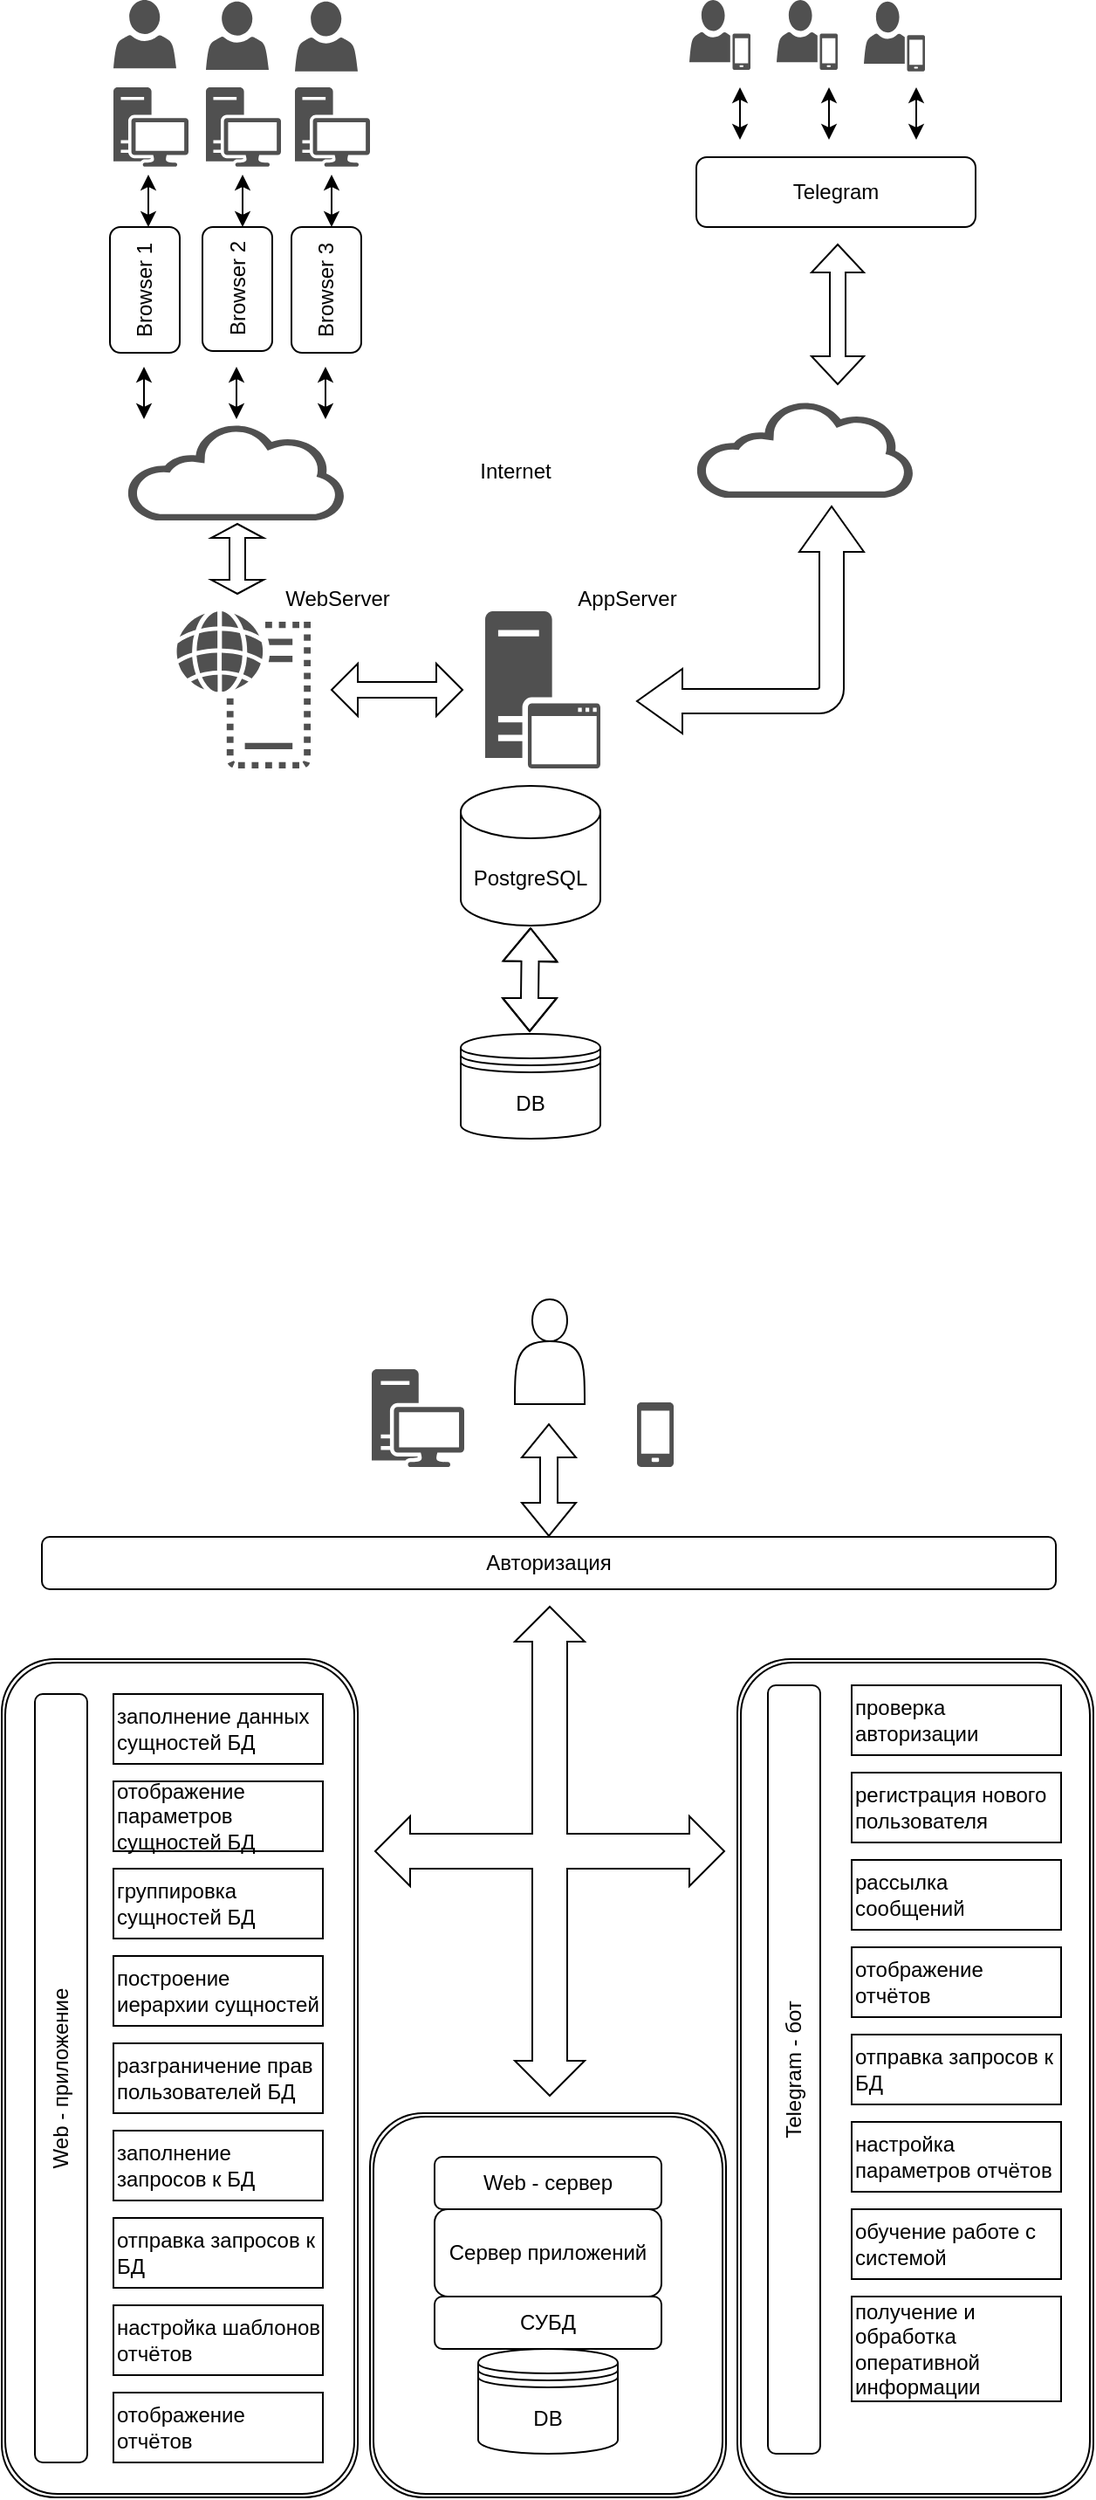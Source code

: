 <mxfile version="20.8.10" type="device"><diagram name="Page-1" id="b520641d-4fe3-3701-9064-5fc419738815"><mxGraphModel dx="1434" dy="1614" grid="1" gridSize="10" guides="1" tooltips="1" connect="1" arrows="1" fold="1" page="1" pageScale="1" pageWidth="1100" pageHeight="850" background="none" math="0" shadow="0"><root><mxCell id="0"/><mxCell id="1" parent="0"/><mxCell id="1dt1CClkFHcks8oysqxm-5" value="PostgreSQL" style="shape=cylinder3;whiteSpace=wrap;html=1;boundedLbl=1;backgroundOutline=1;size=15;" parent="1" vertex="1"><mxGeometry x="559" y="-190" width="80" height="80" as="geometry"/></mxCell><mxCell id="1dt1CClkFHcks8oysqxm-7" value="" style="shape=flexArrow;endArrow=classic;startArrow=classic;html=1;rounded=0;" parent="1" edge="1"><mxGeometry width="100" height="100" relative="1" as="geometry"><mxPoint x="598.5" y="-49" as="sourcePoint"/><mxPoint x="599" y="-109" as="targetPoint"/><Array as="points"><mxPoint x="598.5" y="-69"/></Array></mxGeometry></mxCell><mxCell id="1dt1CClkFHcks8oysqxm-12" value="DB" style="shape=datastore;whiteSpace=wrap;html=1;" parent="1" vertex="1"><mxGeometry x="559" y="-48" width="80" height="60" as="geometry"/></mxCell><mxCell id="1dt1CClkFHcks8oysqxm-13" value="" style="sketch=0;pointerEvents=1;shadow=0;dashed=0;html=1;strokeColor=none;fillColor=#505050;labelPosition=center;verticalLabelPosition=bottom;verticalAlign=top;outlineConnect=0;align=center;shape=mxgraph.office.devices.workstation;" parent="1" vertex="1"><mxGeometry x="360" y="-590" width="43" height="45.43" as="geometry"/></mxCell><mxCell id="1dt1CClkFHcks8oysqxm-17" value="" style="sketch=0;pointerEvents=1;shadow=0;dashed=0;html=1;strokeColor=none;fillColor=#505050;labelPosition=center;verticalLabelPosition=bottom;verticalAlign=top;outlineConnect=0;align=center;shape=mxgraph.office.users.mobile_user;" parent="1" vertex="1"><mxGeometry x="690" y="-640" width="35" height="40" as="geometry"/></mxCell><mxCell id="1dt1CClkFHcks8oysqxm-20" value="" style="sketch=0;pointerEvents=1;shadow=0;dashed=0;html=1;strokeColor=none;fillColor=#505050;labelPosition=center;verticalLabelPosition=bottom;verticalAlign=top;outlineConnect=0;align=center;shape=mxgraph.office.users.user;" parent="1" vertex="1"><mxGeometry x="360" y="-640" width="36" height="39.13" as="geometry"/></mxCell><mxCell id="1dt1CClkFHcks8oysqxm-21" value="" style="sketch=0;pointerEvents=1;shadow=0;dashed=0;html=1;strokeColor=none;fillColor=#505050;labelPosition=center;verticalLabelPosition=bottom;verticalAlign=top;outlineConnect=0;align=center;shape=mxgraph.office.users.user;" parent="1" vertex="1"><mxGeometry x="413" y="-639.13" width="36" height="39.13" as="geometry"/></mxCell><mxCell id="1dt1CClkFHcks8oysqxm-22" value="" style="sketch=0;pointerEvents=1;shadow=0;dashed=0;html=1;strokeColor=none;fillColor=#505050;labelPosition=center;verticalLabelPosition=bottom;verticalAlign=top;outlineConnect=0;align=center;shape=mxgraph.office.users.user;" parent="1" vertex="1"><mxGeometry x="464" y="-639.13" width="36" height="40" as="geometry"/></mxCell><mxCell id="1dt1CClkFHcks8oysqxm-23" value="" style="sketch=0;pointerEvents=1;shadow=0;dashed=0;html=1;strokeColor=none;fillColor=#505050;labelPosition=center;verticalLabelPosition=bottom;verticalAlign=top;outlineConnect=0;align=center;shape=mxgraph.office.users.mobile_user;" parent="1" vertex="1"><mxGeometry x="740" y="-640" width="35" height="40" as="geometry"/></mxCell><mxCell id="1dt1CClkFHcks8oysqxm-24" value="" style="sketch=0;pointerEvents=1;shadow=0;dashed=0;html=1;strokeColor=none;fillColor=#505050;labelPosition=center;verticalLabelPosition=bottom;verticalAlign=top;outlineConnect=0;align=center;shape=mxgraph.office.users.mobile_user;" parent="1" vertex="1"><mxGeometry x="790" y="-639.13" width="35" height="40" as="geometry"/></mxCell><mxCell id="1dt1CClkFHcks8oysqxm-25" value="" style="sketch=0;pointerEvents=1;shadow=0;dashed=0;html=1;strokeColor=none;fillColor=#505050;labelPosition=center;verticalLabelPosition=bottom;verticalAlign=top;outlineConnect=0;align=center;shape=mxgraph.office.devices.workstation;" parent="1" vertex="1"><mxGeometry x="413" y="-590" width="43" height="45.43" as="geometry"/></mxCell><mxCell id="1dt1CClkFHcks8oysqxm-26" value="" style="sketch=0;pointerEvents=1;shadow=0;dashed=0;html=1;strokeColor=none;fillColor=#505050;labelPosition=center;verticalLabelPosition=bottom;verticalAlign=top;outlineConnect=0;align=center;shape=mxgraph.office.devices.workstation;" parent="1" vertex="1"><mxGeometry x="464" y="-590" width="43" height="45.43" as="geometry"/></mxCell><mxCell id="1dt1CClkFHcks8oysqxm-28" value="Browser 1" style="rounded=1;whiteSpace=wrap;html=1;rotation=-90;" parent="1" vertex="1"><mxGeometry x="342" y="-494" width="72" height="40" as="geometry"/></mxCell><mxCell id="1dt1CClkFHcks8oysqxm-29" value="Browser 2" style="rounded=1;whiteSpace=wrap;html=1;rotation=-90;" parent="1" vertex="1"><mxGeometry x="395.5" y="-494.5" width="71" height="40" as="geometry"/></mxCell><mxCell id="1dt1CClkFHcks8oysqxm-30" value="Browser 3" style="rounded=1;whiteSpace=wrap;html=1;rotation=-90;" parent="1" vertex="1"><mxGeometry x="446" y="-494" width="72" height="40" as="geometry"/></mxCell><mxCell id="1dt1CClkFHcks8oysqxm-31" value="Telegram" style="rounded=1;whiteSpace=wrap;html=1;" parent="1" vertex="1"><mxGeometry x="694" y="-550" width="160" height="40" as="geometry"/></mxCell><mxCell id="1dt1CClkFHcks8oysqxm-32" value="" style="sketch=0;pointerEvents=1;shadow=0;dashed=0;html=1;strokeColor=none;fillColor=#505050;labelPosition=center;verticalLabelPosition=bottom;outlineConnect=0;verticalAlign=top;align=center;shape=mxgraph.office.clouds.cloud;" parent="1" vertex="1"><mxGeometry x="368" y="-397" width="126" height="55" as="geometry"/></mxCell><mxCell id="1dt1CClkFHcks8oysqxm-33" value="" style="sketch=0;pointerEvents=1;shadow=0;dashed=0;html=1;strokeColor=none;fillColor=#505050;labelPosition=center;verticalLabelPosition=bottom;verticalAlign=top;outlineConnect=0;align=center;shape=mxgraph.office.servers.virtual_web_server;direction=west;" parent="1" vertex="1"><mxGeometry x="396" y="-290" width="77" height="90" as="geometry"/></mxCell><mxCell id="1dt1CClkFHcks8oysqxm-34" value="" style="sketch=0;pointerEvents=1;shadow=0;dashed=0;html=1;strokeColor=none;fillColor=#505050;labelPosition=center;verticalLabelPosition=bottom;outlineConnect=0;verticalAlign=top;align=center;shape=mxgraph.office.clouds.cloud;" parent="1" vertex="1"><mxGeometry x="694" y="-410" width="126" height="55" as="geometry"/></mxCell><mxCell id="1dt1CClkFHcks8oysqxm-35" value="" style="sketch=0;pointerEvents=1;shadow=0;dashed=0;html=1;strokeColor=none;fillColor=#505050;labelPosition=center;verticalLabelPosition=bottom;verticalAlign=top;outlineConnect=0;align=center;shape=mxgraph.office.servers.application_server;" parent="1" vertex="1"><mxGeometry x="573" y="-290" width="66" height="90" as="geometry"/></mxCell><mxCell id="1dt1CClkFHcks8oysqxm-37" value="" style="endArrow=classic;startArrow=classic;html=1;rounded=0;" parent="1" edge="1"><mxGeometry width="50" height="50" relative="1" as="geometry"><mxPoint x="719" y="-560" as="sourcePoint"/><mxPoint x="719" y="-590" as="targetPoint"/></mxGeometry></mxCell><mxCell id="1dt1CClkFHcks8oysqxm-38" value="" style="endArrow=classic;startArrow=classic;html=1;rounded=0;" parent="1" edge="1"><mxGeometry width="50" height="50" relative="1" as="geometry"><mxPoint x="770" y="-560" as="sourcePoint"/><mxPoint x="770" y="-590" as="targetPoint"/></mxGeometry></mxCell><mxCell id="1dt1CClkFHcks8oysqxm-39" value="" style="endArrow=classic;startArrow=classic;html=1;rounded=0;" parent="1" edge="1"><mxGeometry width="50" height="50" relative="1" as="geometry"><mxPoint x="820" y="-560" as="sourcePoint"/><mxPoint x="820" y="-590" as="targetPoint"/></mxGeometry></mxCell><mxCell id="1dt1CClkFHcks8oysqxm-40" value="" style="endArrow=classic;startArrow=classic;html=1;rounded=0;" parent="1" edge="1"><mxGeometry width="50" height="50" relative="1" as="geometry"><mxPoint x="380" y="-510" as="sourcePoint"/><mxPoint x="380" y="-540" as="targetPoint"/></mxGeometry></mxCell><mxCell id="1dt1CClkFHcks8oysqxm-41" value="" style="endArrow=classic;startArrow=classic;html=1;rounded=0;" parent="1" edge="1"><mxGeometry width="50" height="50" relative="1" as="geometry"><mxPoint x="434" y="-510" as="sourcePoint"/><mxPoint x="434" y="-540" as="targetPoint"/></mxGeometry></mxCell><mxCell id="1dt1CClkFHcks8oysqxm-42" value="" style="endArrow=classic;startArrow=classic;html=1;rounded=0;" parent="1" edge="1"><mxGeometry width="50" height="50" relative="1" as="geometry"><mxPoint x="485" y="-510" as="sourcePoint"/><mxPoint x="485" y="-540" as="targetPoint"/></mxGeometry></mxCell><mxCell id="1dt1CClkFHcks8oysqxm-43" value="" style="endArrow=classic;startArrow=classic;html=1;rounded=0;" parent="1" edge="1"><mxGeometry width="50" height="50" relative="1" as="geometry"><mxPoint x="377.5" y="-400" as="sourcePoint"/><mxPoint x="377.5" y="-430" as="targetPoint"/></mxGeometry></mxCell><mxCell id="1dt1CClkFHcks8oysqxm-44" value="" style="endArrow=classic;startArrow=classic;html=1;rounded=0;" parent="1" edge="1"><mxGeometry width="50" height="50" relative="1" as="geometry"><mxPoint x="430.5" y="-400" as="sourcePoint"/><mxPoint x="430.5" y="-430" as="targetPoint"/></mxGeometry></mxCell><mxCell id="1dt1CClkFHcks8oysqxm-45" value="" style="endArrow=classic;startArrow=classic;html=1;rounded=0;" parent="1" edge="1"><mxGeometry width="50" height="50" relative="1" as="geometry"><mxPoint x="481.5" y="-400" as="sourcePoint"/><mxPoint x="481.5" y="-430" as="targetPoint"/></mxGeometry></mxCell><mxCell id="1dt1CClkFHcks8oysqxm-48" value="" style="shape=doubleArrow;direction=south;whiteSpace=wrap;html=1;" parent="1" vertex="1"><mxGeometry x="416" y="-340" width="30" height="40" as="geometry"/></mxCell><mxCell id="1dt1CClkFHcks8oysqxm-51" value="" style="shape=doubleArrow;direction=south;whiteSpace=wrap;html=1;rotation=90;" parent="1" vertex="1"><mxGeometry x="507.5" y="-282.5" width="30" height="75" as="geometry"/></mxCell><mxCell id="1dt1CClkFHcks8oysqxm-52" value="" style="shape=doubleArrow;direction=south;whiteSpace=wrap;html=1;" parent="1" vertex="1"><mxGeometry x="760" y="-500" width="30" height="80" as="geometry"/></mxCell><mxCell id="1dt1CClkFHcks8oysqxm-57" value="" style="html=1;shadow=0;dashed=0;align=center;verticalAlign=middle;shape=mxgraph.arrows2.bendDoubleArrow;dy=7;dx=26;arrowHead=37;rounded=1;rotation=-180;" parent="1" vertex="1"><mxGeometry x="660" y="-350" width="130" height="130" as="geometry"/></mxCell><mxCell id="1dt1CClkFHcks8oysqxm-58" value="Internet" style="text;html=1;align=center;verticalAlign=middle;resizable=0;points=[];autosize=1;strokeColor=none;fillColor=none;" parent="1" vertex="1"><mxGeometry x="560" y="-385" width="60" height="30" as="geometry"/></mxCell><mxCell id="1dt1CClkFHcks8oysqxm-59" value="WebServer" style="text;html=1;align=center;verticalAlign=middle;resizable=0;points=[];autosize=1;strokeColor=none;fillColor=none;" parent="1" vertex="1"><mxGeometry x="448" y="-312" width="80" height="30" as="geometry"/></mxCell><mxCell id="1dt1CClkFHcks8oysqxm-60" value="AppServer" style="text;html=1;align=center;verticalAlign=middle;resizable=0;points=[];autosize=1;strokeColor=none;fillColor=none;" parent="1" vertex="1"><mxGeometry x="614" y="-312" width="80" height="30" as="geometry"/></mxCell><mxCell id="PULD30M9lQkgxNHhs9qU-26" value="Авторизация" style="rounded=1;whiteSpace=wrap;html=1;" vertex="1" parent="1"><mxGeometry x="319" y="240" width="581" height="30" as="geometry"/></mxCell><mxCell id="PULD30M9lQkgxNHhs9qU-27" value="&lt;div style=&quot;&quot;&gt;&lt;span style=&quot;background-color: initial;&quot;&gt;заполнение данных сущностей БД&lt;/span&gt;&lt;/div&gt;" style="rounded=0;whiteSpace=wrap;html=1;align=left;" vertex="1" parent="1"><mxGeometry x="360" y="330" width="120" height="40" as="geometry"/></mxCell><mxCell id="PULD30M9lQkgxNHhs9qU-28" value="&lt;div style=&quot;&quot;&gt;&lt;span style=&quot;background-color: initial;&quot;&gt;группировка сущностей БД&lt;/span&gt;&lt;/div&gt;" style="rounded=0;whiteSpace=wrap;html=1;align=left;" vertex="1" parent="1"><mxGeometry x="360" y="430" width="120" height="40" as="geometry"/></mxCell><mxCell id="PULD30M9lQkgxNHhs9qU-29" value="&lt;div style=&quot;&quot;&gt;&lt;span style=&quot;background-color: initial;&quot;&gt;разграничение прав пользователей БД&lt;/span&gt;&lt;/div&gt;" style="rounded=0;whiteSpace=wrap;html=1;align=left;" vertex="1" parent="1"><mxGeometry x="360" y="530" width="120" height="40" as="geometry"/></mxCell><mxCell id="PULD30M9lQkgxNHhs9qU-30" value="&lt;div style=&quot;&quot;&gt;&lt;span style=&quot;background-color: initial;&quot;&gt;построение иерархии сущностей&lt;/span&gt;&lt;/div&gt;" style="rounded=0;whiteSpace=wrap;html=1;align=left;" vertex="1" parent="1"><mxGeometry x="360" y="480" width="120" height="40" as="geometry"/></mxCell><mxCell id="PULD30M9lQkgxNHhs9qU-31" value="&lt;div style=&quot;&quot;&gt;отправка запросов к БД&lt;/div&gt;" style="rounded=0;whiteSpace=wrap;html=1;align=left;" vertex="1" parent="1"><mxGeometry x="360" y="630" width="120" height="40" as="geometry"/></mxCell><mxCell id="PULD30M9lQkgxNHhs9qU-32" value="&lt;div style=&quot;&quot;&gt;заполнение запросов к БД&lt;/div&gt;" style="rounded=0;whiteSpace=wrap;html=1;align=left;" vertex="1" parent="1"><mxGeometry x="360" y="580" width="120" height="40" as="geometry"/></mxCell><mxCell id="PULD30M9lQkgxNHhs9qU-33" value="&lt;div style=&quot;&quot;&gt;настройка шаблонов отчётов&lt;/div&gt;" style="rounded=0;whiteSpace=wrap;html=1;align=left;" vertex="1" parent="1"><mxGeometry x="360" y="680" width="120" height="40" as="geometry"/></mxCell><mxCell id="PULD30M9lQkgxNHhs9qU-34" value="&lt;div style=&quot;&quot;&gt;отображение отчётов&lt;/div&gt;" style="rounded=0;whiteSpace=wrap;html=1;align=left;" vertex="1" parent="1"><mxGeometry x="360" y="730" width="120" height="40" as="geometry"/></mxCell><mxCell id="PULD30M9lQkgxNHhs9qU-35" value="&lt;div style=&quot;&quot;&gt;отображение параметров сущностей БД&lt;/div&gt;" style="rounded=0;whiteSpace=wrap;html=1;align=left;" vertex="1" parent="1"><mxGeometry x="360" y="380" width="120" height="40" as="geometry"/></mxCell><mxCell id="PULD30M9lQkgxNHhs9qU-36" value="DB" style="shape=datastore;whiteSpace=wrap;html=1;" vertex="1" parent="1"><mxGeometry x="569" y="705" width="80" height="60" as="geometry"/></mxCell><mxCell id="PULD30M9lQkgxNHhs9qU-37" value="&lt;div style=&quot;&quot;&gt;&lt;span style=&quot;background-color: initial;&quot;&gt;регистрация нового пользователя&lt;/span&gt;&lt;/div&gt;" style="rounded=0;whiteSpace=wrap;html=1;align=left;" vertex="1" parent="1"><mxGeometry x="783" y="375" width="120" height="40" as="geometry"/></mxCell><mxCell id="PULD30M9lQkgxNHhs9qU-38" value="&lt;div style=&quot;&quot;&gt;&lt;span style=&quot;background-color: initial;&quot;&gt;проверка авторизации&lt;/span&gt;&lt;/div&gt;" style="rounded=0;whiteSpace=wrap;html=1;align=left;" vertex="1" parent="1"><mxGeometry x="783" y="325" width="120" height="40" as="geometry"/></mxCell><mxCell id="PULD30M9lQkgxNHhs9qU-41" value="Web - приложение" style="rounded=1;whiteSpace=wrap;html=1;rotation=-90;" vertex="1" parent="1"><mxGeometry x="110" y="535" width="440" height="30" as="geometry"/></mxCell><mxCell id="PULD30M9lQkgxNHhs9qU-42" value="Telegram - бот" style="rounded=1;whiteSpace=wrap;html=1;rotation=-90;" vertex="1" parent="1"><mxGeometry x="530" y="530" width="440" height="30" as="geometry"/></mxCell><mxCell id="PULD30M9lQkgxNHhs9qU-43" value="Сервер приложений" style="rounded=1;whiteSpace=wrap;html=1;rotation=0;" vertex="1" parent="1"><mxGeometry x="544" y="625" width="130" height="50" as="geometry"/></mxCell><mxCell id="PULD30M9lQkgxNHhs9qU-44" value="&lt;div style=&quot;&quot;&gt;&lt;span style=&quot;background-color: initial;&quot;&gt;рассылка сообщений&lt;/span&gt;&lt;/div&gt;" style="rounded=0;whiteSpace=wrap;html=1;align=left;" vertex="1" parent="1"><mxGeometry x="783" y="425" width="120" height="40" as="geometry"/></mxCell><mxCell id="PULD30M9lQkgxNHhs9qU-45" value="&lt;div style=&quot;&quot;&gt;отображение отчётов&lt;/div&gt;" style="rounded=0;whiteSpace=wrap;html=1;align=left;" vertex="1" parent="1"><mxGeometry x="783" y="475" width="120" height="40" as="geometry"/></mxCell><mxCell id="PULD30M9lQkgxNHhs9qU-46" value="&lt;div style=&quot;&quot;&gt;отправка запросов к БД&lt;/div&gt;" style="rounded=0;whiteSpace=wrap;html=1;align=left;" vertex="1" parent="1"><mxGeometry x="783" y="525" width="120" height="40" as="geometry"/></mxCell><mxCell id="PULD30M9lQkgxNHhs9qU-47" value="&lt;div style=&quot;&quot;&gt;настройка параметров отчётов&lt;/div&gt;" style="rounded=0;whiteSpace=wrap;html=1;align=left;" vertex="1" parent="1"><mxGeometry x="783" y="575" width="120" height="40" as="geometry"/></mxCell><mxCell id="PULD30M9lQkgxNHhs9qU-48" value="&lt;div style=&quot;&quot;&gt;обучение работе с системой&lt;/div&gt;" style="rounded=0;whiteSpace=wrap;html=1;align=left;" vertex="1" parent="1"><mxGeometry x="783" y="625" width="120" height="40" as="geometry"/></mxCell><mxCell id="PULD30M9lQkgxNHhs9qU-49" value="Web - сервер" style="rounded=1;whiteSpace=wrap;html=1;rotation=0;" vertex="1" parent="1"><mxGeometry x="544" y="595" width="130" height="30" as="geometry"/></mxCell><mxCell id="PULD30M9lQkgxNHhs9qU-51" value="&lt;div style=&quot;&quot;&gt;получение и обработка оперативной информации&lt;/div&gt;" style="rounded=0;whiteSpace=wrap;html=1;align=left;" vertex="1" parent="1"><mxGeometry x="783" y="675" width="120" height="60" as="geometry"/></mxCell><mxCell id="PULD30M9lQkgxNHhs9qU-52" value="СУБД" style="rounded=1;whiteSpace=wrap;html=1;rotation=0;" vertex="1" parent="1"><mxGeometry x="544" y="675" width="130" height="30" as="geometry"/></mxCell><mxCell id="PULD30M9lQkgxNHhs9qU-53" value="" style="shape=ext;double=1;rounded=1;whiteSpace=wrap;html=1;shadow=0;fillColor=none;" vertex="1" parent="1"><mxGeometry x="296" y="310" width="204" height="480" as="geometry"/></mxCell><mxCell id="PULD30M9lQkgxNHhs9qU-54" value="" style="shape=ext;double=1;rounded=1;whiteSpace=wrap;html=1;shadow=0;fillColor=none;" vertex="1" parent="1"><mxGeometry x="717.5" y="310" width="204" height="480" as="geometry"/></mxCell><mxCell id="PULD30M9lQkgxNHhs9qU-55" value="" style="shape=actor;whiteSpace=wrap;html=1;shadow=0;fillColor=none;" vertex="1" parent="1"><mxGeometry x="590" y="104" width="40" height="60" as="geometry"/></mxCell><mxCell id="PULD30M9lQkgxNHhs9qU-56" value="" style="sketch=0;pointerEvents=1;shadow=0;dashed=0;html=1;strokeColor=none;fillColor=#505050;labelPosition=center;verticalLabelPosition=bottom;verticalAlign=top;outlineConnect=0;align=center;shape=mxgraph.office.devices.workstation;" vertex="1" parent="1"><mxGeometry x="508" y="144" width="53" height="56" as="geometry"/></mxCell><mxCell id="PULD30M9lQkgxNHhs9qU-57" value="" style="sketch=0;pointerEvents=1;shadow=0;dashed=0;html=1;strokeColor=none;fillColor=#505050;labelPosition=center;verticalLabelPosition=bottom;verticalAlign=top;outlineConnect=0;align=center;shape=mxgraph.office.devices.cell_phone_generic;" vertex="1" parent="1"><mxGeometry x="660" y="163" width="21" height="37" as="geometry"/></mxCell><mxCell id="PULD30M9lQkgxNHhs9qU-58" value="" style="shape=ext;double=1;rounded=1;whiteSpace=wrap;html=1;shadow=0;fillColor=none;" vertex="1" parent="1"><mxGeometry x="507" y="570" width="204" height="220" as="geometry"/></mxCell><mxCell id="PULD30M9lQkgxNHhs9qU-59" value="" style="html=1;shadow=0;dashed=0;align=center;verticalAlign=middle;shape=mxgraph.arrows2.quadArrow;dy=10;dx=20;notch=24;arrowHead=10;fillColor=none;" vertex="1" parent="1"><mxGeometry x="510" y="280" width="200" height="280" as="geometry"/></mxCell><mxCell id="PULD30M9lQkgxNHhs9qU-60" value="" style="shape=flexArrow;endArrow=classic;startArrow=classic;html=1;rounded=0;" edge="1" parent="1"><mxGeometry width="100" height="100" relative="1" as="geometry"><mxPoint x="609.5" y="240" as="sourcePoint"/><mxPoint x="609.5" y="175" as="targetPoint"/></mxGeometry></mxCell></root></mxGraphModel></diagram></mxfile>